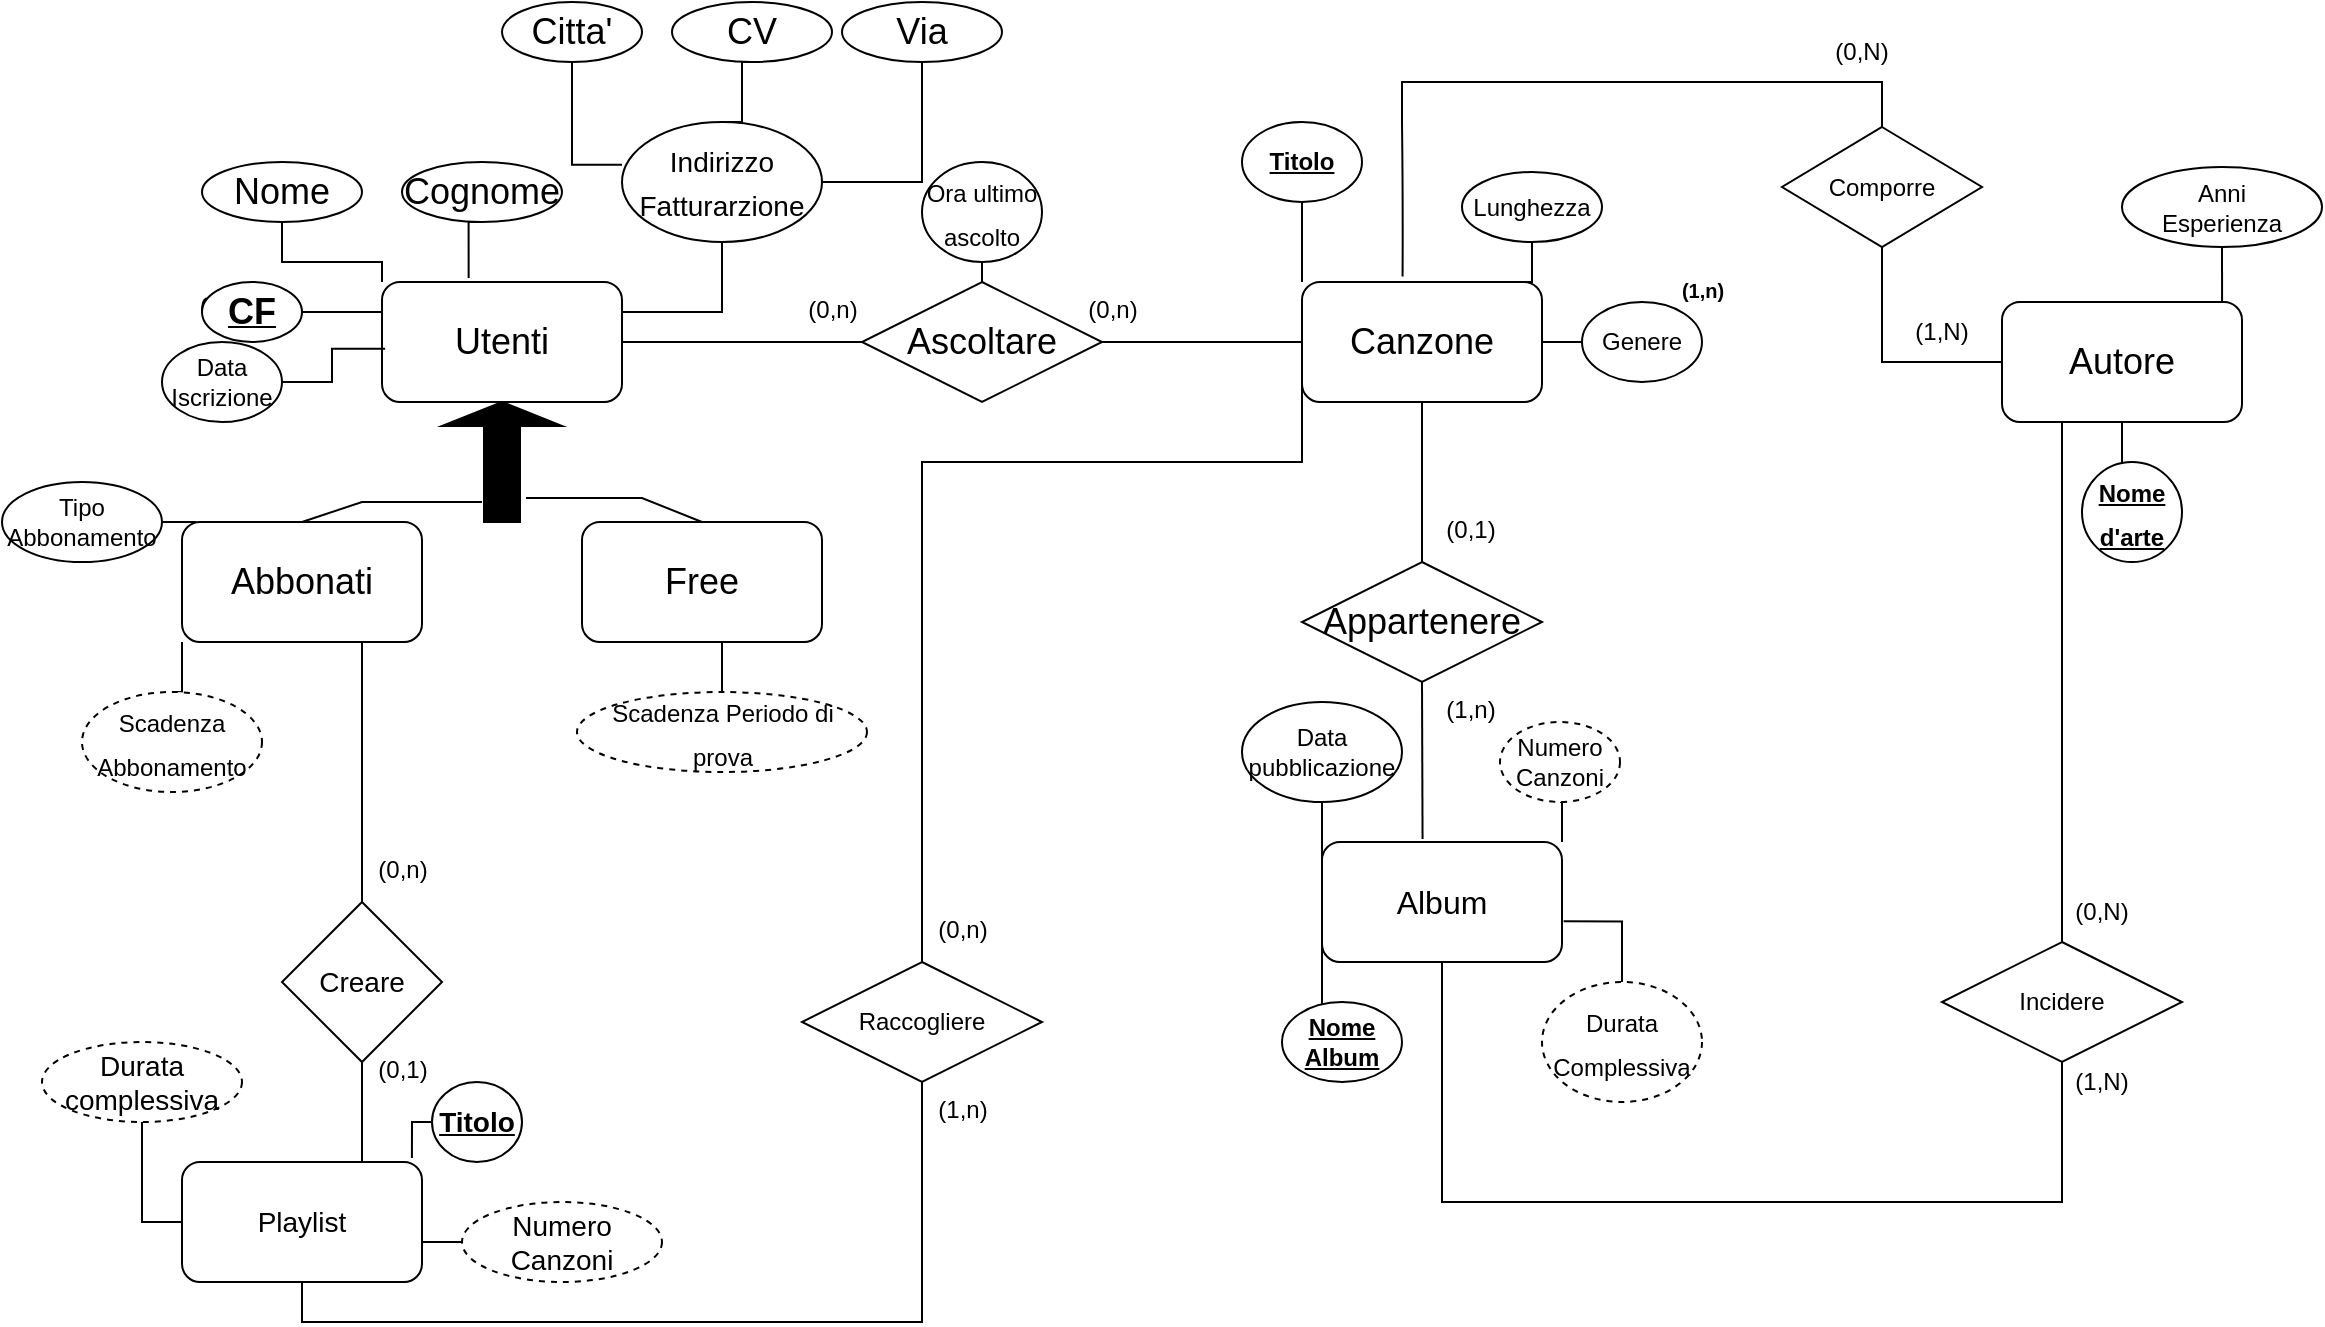<mxfile version="16.1.2" type="device"><diagram id="R2lEEEUBdFMjLlhIrx00" name="Page-1"><mxGraphModel dx="1640" dy="850" grid="1" gridSize="10" guides="1" tooltips="1" connect="1" arrows="1" fold="1" page="1" pageScale="1" pageWidth="1200" pageHeight="1920" math="0" shadow="0" extFonts="Permanent Marker^https://fonts.googleapis.com/css?family=Permanent+Marker"><root><mxCell id="0"/><mxCell id="1" parent="0"/><mxCell id="MznmqaaZc4UVXRXvQqSj-66" style="edgeStyle=orthogonalEdgeStyle;curved=1;rounded=0;orthogonalLoop=1;jettySize=auto;html=1;exitX=0;exitY=0.25;exitDx=0;exitDy=0;fontSize=12;endArrow=none;endFill=0;startArrow=none;" parent="1" source="MznmqaaZc4UVXRXvQqSj-68" edge="1"><mxGeometry relative="1" as="geometry"><mxPoint x="110" y="175.294" as="targetPoint"/></mxGeometry></mxCell><mxCell id="MznmqaaZc4UVXRXvQqSj-1" value="&lt;font style=&quot;font-size: 18px&quot;&gt;Utenti&lt;/font&gt;" style="rounded=1;whiteSpace=wrap;html=1;" parent="1" vertex="1"><mxGeometry x="200" y="160" width="120" height="60" as="geometry"/></mxCell><mxCell id="MznmqaaZc4UVXRXvQqSj-2" value="" style="shape=singleArrow;direction=north;whiteSpace=wrap;html=1;fontSize=18;fillColor=#000000;" parent="1" vertex="1"><mxGeometry x="230" y="220" width="60" height="60" as="geometry"/></mxCell><mxCell id="YDDnkRahi1cv_LV7dZbu-7" style="edgeStyle=orthogonalEdgeStyle;curved=1;rounded=0;orthogonalLoop=1;jettySize=auto;html=1;exitX=0.75;exitY=1;exitDx=0;exitDy=0;fontSize=14;endArrow=none;endFill=0;" parent="1" source="MznmqaaZc4UVXRXvQqSj-3" target="YDDnkRahi1cv_LV7dZbu-1" edge="1"><mxGeometry relative="1" as="geometry"/></mxCell><mxCell id="MznmqaaZc4UVXRXvQqSj-3" value="Abbonati" style="rounded=1;whiteSpace=wrap;html=1;fontSize=18;fillColor=default;" parent="1" vertex="1"><mxGeometry x="100" y="280" width="120" height="60" as="geometry"/></mxCell><mxCell id="g6c8gldcM0LT0g0EjLiB-24" style="edgeStyle=orthogonalEdgeStyle;rounded=0;orthogonalLoop=1;jettySize=auto;html=1;exitX=0.5;exitY=1;exitDx=0;exitDy=0;entryX=0.5;entryY=0;entryDx=0;entryDy=0;fontSize=12;endArrow=none;endFill=0;" parent="1" source="MznmqaaZc4UVXRXvQqSj-4" target="MznmqaaZc4UVXRXvQqSj-29" edge="1"><mxGeometry relative="1" as="geometry"/></mxCell><mxCell id="MznmqaaZc4UVXRXvQqSj-4" value="Free" style="rounded=1;whiteSpace=wrap;html=1;fontSize=18;fillColor=default;" parent="1" vertex="1"><mxGeometry x="300" y="280" width="120" height="60" as="geometry"/></mxCell><mxCell id="MznmqaaZc4UVXRXvQqSj-7" value="" style="endArrow=none;html=1;rounded=0;fontSize=18;exitX=0.5;exitY=0;exitDx=0;exitDy=0;" parent="1" source="MznmqaaZc4UVXRXvQqSj-3" edge="1"><mxGeometry width="50" height="50" relative="1" as="geometry"><mxPoint x="400" y="290" as="sourcePoint"/><mxPoint x="250" y="270" as="targetPoint"/><Array as="points"><mxPoint x="190" y="270"/></Array></mxGeometry></mxCell><mxCell id="MznmqaaZc4UVXRXvQqSj-8" value="" style="endArrow=none;html=1;rounded=0;fontSize=18;exitX=0.2;exitY=0.7;exitDx=0;exitDy=0;entryX=0.5;entryY=0;entryDx=0;entryDy=0;exitPerimeter=0;" parent="1" source="MznmqaaZc4UVXRXvQqSj-2" target="MznmqaaZc4UVXRXvQqSj-4" edge="1"><mxGeometry width="50" height="50" relative="1" as="geometry"><mxPoint x="170" y="290" as="sourcePoint"/><mxPoint x="260" y="280" as="targetPoint"/><Array as="points"><mxPoint x="330" y="268"/></Array></mxGeometry></mxCell><mxCell id="g6c8gldcM0LT0g0EjLiB-17" style="edgeStyle=orthogonalEdgeStyle;rounded=0;orthogonalLoop=1;jettySize=auto;html=1;exitX=0.5;exitY=1;exitDx=0;exitDy=0;entryX=0;entryY=0;entryDx=0;entryDy=0;fontSize=12;endArrow=none;endFill=0;" parent="1" source="MznmqaaZc4UVXRXvQqSj-9" target="MznmqaaZc4UVXRXvQqSj-1" edge="1"><mxGeometry relative="1" as="geometry"/></mxCell><mxCell id="MznmqaaZc4UVXRXvQqSj-9" value="Nome" style="ellipse;whiteSpace=wrap;html=1;align=center;fontSize=18;fillColor=default;" parent="1" vertex="1"><mxGeometry x="110" y="100" width="80" height="30" as="geometry"/></mxCell><mxCell id="g6c8gldcM0LT0g0EjLiB-18" style="edgeStyle=orthogonalEdgeStyle;rounded=0;orthogonalLoop=1;jettySize=auto;html=1;exitX=0.5;exitY=1;exitDx=0;exitDy=0;entryX=0.361;entryY=-0.033;entryDx=0;entryDy=0;entryPerimeter=0;fontSize=12;endArrow=none;endFill=0;" parent="1" source="MznmqaaZc4UVXRXvQqSj-10" target="MznmqaaZc4UVXRXvQqSj-1" edge="1"><mxGeometry relative="1" as="geometry"/></mxCell><mxCell id="MznmqaaZc4UVXRXvQqSj-10" value="Cognome" style="ellipse;whiteSpace=wrap;html=1;align=center;fontSize=18;fillColor=default;" parent="1" vertex="1"><mxGeometry x="210" y="100" width="80" height="30" as="geometry"/></mxCell><mxCell id="g6c8gldcM0LT0g0EjLiB-19" style="edgeStyle=orthogonalEdgeStyle;rounded=0;orthogonalLoop=1;jettySize=auto;html=1;exitX=0.5;exitY=1;exitDx=0;exitDy=0;entryX=1;entryY=0.25;entryDx=0;entryDy=0;fontSize=12;endArrow=none;endFill=0;" parent="1" source="MznmqaaZc4UVXRXvQqSj-12" target="MznmqaaZc4UVXRXvQqSj-1" edge="1"><mxGeometry relative="1" as="geometry"/></mxCell><mxCell id="MznmqaaZc4UVXRXvQqSj-12" value="&lt;font style=&quot;font-size: 14px&quot;&gt;Indirizzo&lt;br&gt;Fatturarzione&lt;/font&gt;" style="ellipse;whiteSpace=wrap;html=1;align=center;fontSize=18;fillColor=default;" parent="1" vertex="1"><mxGeometry x="320" y="80" width="100" height="60" as="geometry"/></mxCell><mxCell id="g6c8gldcM0LT0g0EjLiB-20" style="edgeStyle=orthogonalEdgeStyle;rounded=0;orthogonalLoop=1;jettySize=auto;html=1;exitX=0.5;exitY=1;exitDx=0;exitDy=0;entryX=0;entryY=0.356;entryDx=0;entryDy=0;entryPerimeter=0;fontSize=12;endArrow=none;endFill=0;" parent="1" source="MznmqaaZc4UVXRXvQqSj-13" target="MznmqaaZc4UVXRXvQqSj-12" edge="1"><mxGeometry relative="1" as="geometry"/></mxCell><mxCell id="MznmqaaZc4UVXRXvQqSj-13" value="Citta'" style="ellipse;whiteSpace=wrap;html=1;align=center;fontSize=18;fillColor=default;" parent="1" vertex="1"><mxGeometry x="260" y="20" width="70" height="30" as="geometry"/></mxCell><mxCell id="g6c8gldcM0LT0g0EjLiB-22" style="edgeStyle=orthogonalEdgeStyle;rounded=0;orthogonalLoop=1;jettySize=auto;html=1;exitX=0.5;exitY=1;exitDx=0;exitDy=0;entryX=1;entryY=0.5;entryDx=0;entryDy=0;fontSize=12;endArrow=none;endFill=0;" parent="1" source="MznmqaaZc4UVXRXvQqSj-14" target="MznmqaaZc4UVXRXvQqSj-12" edge="1"><mxGeometry relative="1" as="geometry"><Array as="points"><mxPoint x="470" y="110"/></Array></mxGeometry></mxCell><mxCell id="MznmqaaZc4UVXRXvQqSj-14" value="Via" style="ellipse;whiteSpace=wrap;html=1;align=center;fontSize=18;fillColor=default;" parent="1" vertex="1"><mxGeometry x="430" y="20" width="80" height="30" as="geometry"/></mxCell><mxCell id="g6c8gldcM0LT0g0EjLiB-21" style="edgeStyle=orthogonalEdgeStyle;rounded=0;orthogonalLoop=1;jettySize=auto;html=1;exitX=0.5;exitY=1;exitDx=0;exitDy=0;entryX=0.5;entryY=0;entryDx=0;entryDy=0;fontSize=12;endArrow=none;endFill=0;" parent="1" source="MznmqaaZc4UVXRXvQqSj-15" target="MznmqaaZc4UVXRXvQqSj-12" edge="1"><mxGeometry relative="1" as="geometry"><Array as="points"><mxPoint x="380" y="50"/><mxPoint x="380" y="80"/></Array></mxGeometry></mxCell><mxCell id="MznmqaaZc4UVXRXvQqSj-15" value="CV" style="ellipse;whiteSpace=wrap;html=1;align=center;fontSize=18;fillColor=default;" parent="1" vertex="1"><mxGeometry x="345" y="20" width="80" height="30" as="geometry"/></mxCell><mxCell id="g6c8gldcM0LT0g0EjLiB-25" style="edgeStyle=orthogonalEdgeStyle;rounded=0;orthogonalLoop=1;jettySize=auto;html=1;exitX=0.5;exitY=0;exitDx=0;exitDy=0;entryX=0;entryY=1;entryDx=0;entryDy=0;fontSize=12;endArrow=none;endFill=0;" parent="1" source="MznmqaaZc4UVXRXvQqSj-26" target="MznmqaaZc4UVXRXvQqSj-3" edge="1"><mxGeometry relative="1" as="geometry"/></mxCell><mxCell id="MznmqaaZc4UVXRXvQqSj-26" value="&lt;font style=&quot;font-size: 12px&quot;&gt;Scadenza Abbonamento&lt;/font&gt;" style="ellipse;whiteSpace=wrap;html=1;align=center;fontSize=18;fillColor=default;dashed=1;" parent="1" vertex="1"><mxGeometry x="50" y="365" width="90" height="50" as="geometry"/></mxCell><mxCell id="MznmqaaZc4UVXRXvQqSj-29" value="&lt;font style=&quot;font-size: 12px&quot;&gt;Scadenza Periodo di prova&lt;/font&gt;" style="ellipse;whiteSpace=wrap;html=1;align=center;fontSize=18;fillColor=default;dashed=1;" parent="1" vertex="1"><mxGeometry x="297.5" y="365" width="145" height="40" as="geometry"/></mxCell><mxCell id="MznmqaaZc4UVXRXvQqSj-34" style="edgeStyle=orthogonalEdgeStyle;curved=1;rounded=0;orthogonalLoop=1;jettySize=auto;html=1;entryX=1;entryY=0.5;entryDx=0;entryDy=0;fontSize=18;endArrow=none;endFill=0;" parent="1" source="MznmqaaZc4UVXRXvQqSj-31" target="MznmqaaZc4UVXRXvQqSj-1" edge="1"><mxGeometry relative="1" as="geometry"/></mxCell><mxCell id="MznmqaaZc4UVXRXvQqSj-35" style="edgeStyle=orthogonalEdgeStyle;curved=1;rounded=0;orthogonalLoop=1;jettySize=auto;html=1;fontSize=18;endArrow=none;endFill=0;" parent="1" source="MznmqaaZc4UVXRXvQqSj-31" target="MznmqaaZc4UVXRXvQqSj-33" edge="1"><mxGeometry relative="1" as="geometry"/></mxCell><mxCell id="MznmqaaZc4UVXRXvQqSj-31" value="Ascoltare" style="shape=rhombus;perimeter=rhombusPerimeter;whiteSpace=wrap;html=1;align=center;fontSize=18;fillColor=default;" parent="1" vertex="1"><mxGeometry x="440" y="160" width="120" height="60" as="geometry"/></mxCell><mxCell id="MznmqaaZc4UVXRXvQqSj-51" style="edgeStyle=orthogonalEdgeStyle;curved=1;rounded=0;orthogonalLoop=1;jettySize=auto;html=1;exitX=0.5;exitY=1;exitDx=0;exitDy=0;entryX=0.5;entryY=0;entryDx=0;entryDy=0;fontSize=18;endArrow=none;endFill=0;" parent="1" source="MznmqaaZc4UVXRXvQqSj-33" target="MznmqaaZc4UVXRXvQqSj-50" edge="1"><mxGeometry relative="1" as="geometry"/></mxCell><mxCell id="3VvdkHh1fV8gKDkOYAM8-3" style="edgeStyle=orthogonalEdgeStyle;rounded=0;orthogonalLoop=1;jettySize=auto;html=1;exitX=0;exitY=0.75;exitDx=0;exitDy=0;entryX=0.5;entryY=0;entryDx=0;entryDy=0;endArrow=none;endFill=0;" parent="1" source="MznmqaaZc4UVXRXvQqSj-33" target="3VvdkHh1fV8gKDkOYAM8-1" edge="1"><mxGeometry relative="1" as="geometry"><Array as="points"><mxPoint x="660" y="250"/><mxPoint x="470" y="250"/></Array></mxGeometry></mxCell><mxCell id="MznmqaaZc4UVXRXvQqSj-33" value="Canzone" style="rounded=1;whiteSpace=wrap;html=1;fontSize=18;fillColor=default;" parent="1" vertex="1"><mxGeometry x="660" y="160" width="120" height="60" as="geometry"/></mxCell><mxCell id="g6c8gldcM0LT0g0EjLiB-23" style="edgeStyle=orthogonalEdgeStyle;rounded=0;orthogonalLoop=1;jettySize=auto;html=1;exitX=0.5;exitY=1;exitDx=0;exitDy=0;entryX=0.5;entryY=0;entryDx=0;entryDy=0;fontSize=12;endArrow=none;endFill=0;" parent="1" source="MznmqaaZc4UVXRXvQqSj-36" target="MznmqaaZc4UVXRXvQqSj-31" edge="1"><mxGeometry relative="1" as="geometry"/></mxCell><mxCell id="MznmqaaZc4UVXRXvQqSj-36" value="&lt;font style=&quot;font-size: 12px&quot;&gt;Ora ultimo ascolto&lt;/font&gt;" style="ellipse;whiteSpace=wrap;html=1;align=center;fontSize=18;fillColor=default;" parent="1" vertex="1"><mxGeometry x="470" y="100" width="60" height="50" as="geometry"/></mxCell><mxCell id="g6c8gldcM0LT0g0EjLiB-29" style="edgeStyle=orthogonalEdgeStyle;rounded=0;orthogonalLoop=1;jettySize=auto;html=1;exitX=0.5;exitY=1;exitDx=0;exitDy=0;entryX=0;entryY=0;entryDx=0;entryDy=0;fontSize=12;endArrow=none;endFill=0;" parent="1" source="MznmqaaZc4UVXRXvQqSj-38" target="MznmqaaZc4UVXRXvQqSj-33" edge="1"><mxGeometry relative="1" as="geometry"/></mxCell><mxCell id="MznmqaaZc4UVXRXvQqSj-38" value="&lt;b&gt;&lt;u&gt;Titolo&lt;/u&gt;&lt;/b&gt;" style="ellipse;whiteSpace=wrap;html=1;align=center;fontSize=12;fillColor=default;" parent="1" vertex="1"><mxGeometry x="630" y="80" width="60" height="40" as="geometry"/></mxCell><mxCell id="MznmqaaZc4UVXRXvQqSj-44" style="edgeStyle=orthogonalEdgeStyle;curved=1;rounded=0;orthogonalLoop=1;jettySize=auto;html=1;entryX=0.419;entryY=-0.045;entryDx=0;entryDy=0;entryPerimeter=0;fontSize=12;endArrow=none;endFill=0;" parent="1" target="MznmqaaZc4UVXRXvQqSj-33" edge="1"><mxGeometry relative="1" as="geometry"><mxPoint x="710" y="80" as="sourcePoint"/></mxGeometry></mxCell><mxCell id="bA1GQNExIpqHHO_Hhaku-9" style="edgeStyle=orthogonalEdgeStyle;rounded=0;orthogonalLoop=1;jettySize=auto;html=1;endArrow=none;endFill=0;entryX=0.5;entryY=0;entryDx=0;entryDy=0;" parent="1" target="g6c8gldcM0LT0g0EjLiB-10" edge="1"><mxGeometry relative="1" as="geometry"><mxPoint x="960" y="80" as="targetPoint"/><Array as="points"><mxPoint x="710" y="60"/><mxPoint x="950" y="60"/></Array><mxPoint x="710" y="80" as="sourcePoint"/></mxGeometry></mxCell><mxCell id="g6c8gldcM0LT0g0EjLiB-30" style="edgeStyle=orthogonalEdgeStyle;rounded=0;orthogonalLoop=1;jettySize=auto;html=1;exitX=0.5;exitY=1;exitDx=0;exitDy=0;fontSize=12;endArrow=none;endFill=0;" parent="1" source="MznmqaaZc4UVXRXvQqSj-40" target="MznmqaaZc4UVXRXvQqSj-33" edge="1"><mxGeometry relative="1" as="geometry"/></mxCell><mxCell id="MznmqaaZc4UVXRXvQqSj-40" value="Lunghezza" style="ellipse;whiteSpace=wrap;html=1;align=center;fontSize=12;fillColor=default;" parent="1" vertex="1"><mxGeometry x="740" y="105" width="70" height="35" as="geometry"/></mxCell><mxCell id="MznmqaaZc4UVXRXvQqSj-47" style="edgeStyle=orthogonalEdgeStyle;curved=1;rounded=0;orthogonalLoop=1;jettySize=auto;html=1;exitX=0;exitY=0.5;exitDx=0;exitDy=0;entryX=1;entryY=0.5;entryDx=0;entryDy=0;fontSize=12;endArrow=none;endFill=0;" parent="1" source="MznmqaaZc4UVXRXvQqSj-46" target="MznmqaaZc4UVXRXvQqSj-33" edge="1"><mxGeometry relative="1" as="geometry"/></mxCell><mxCell id="MznmqaaZc4UVXRXvQqSj-46" value="Genere&lt;br&gt;" style="ellipse;whiteSpace=wrap;html=1;align=center;fontSize=12;fillColor=default;" parent="1" vertex="1"><mxGeometry x="800" y="170" width="60" height="40" as="geometry"/></mxCell><mxCell id="MznmqaaZc4UVXRXvQqSj-48" value="&lt;font size=&quot;3&quot;&gt;Album&lt;br&gt;&lt;/font&gt;" style="rounded=1;whiteSpace=wrap;html=1;fontSize=12;fillColor=default;" parent="1" vertex="1"><mxGeometry x="670" y="440" width="120" height="60" as="geometry"/></mxCell><mxCell id="MznmqaaZc4UVXRXvQqSj-52" style="edgeStyle=orthogonalEdgeStyle;curved=1;rounded=0;orthogonalLoop=1;jettySize=auto;html=1;exitX=0.5;exitY=1;exitDx=0;exitDy=0;entryX=0.419;entryY=-0.025;entryDx=0;entryDy=0;entryPerimeter=0;fontSize=18;endArrow=none;endFill=0;" parent="1" source="MznmqaaZc4UVXRXvQqSj-50" target="MznmqaaZc4UVXRXvQqSj-48" edge="1"><mxGeometry relative="1" as="geometry"/></mxCell><mxCell id="MznmqaaZc4UVXRXvQqSj-50" value="Appartenere" style="shape=rhombus;perimeter=rhombusPerimeter;whiteSpace=wrap;html=1;align=center;fontSize=18;fillColor=default;" parent="1" vertex="1"><mxGeometry x="660" y="300" width="120" height="60" as="geometry"/></mxCell><mxCell id="MznmqaaZc4UVXRXvQqSj-54" style="edgeStyle=orthogonalEdgeStyle;curved=1;rounded=0;orthogonalLoop=1;jettySize=auto;html=1;entryX=0;entryY=0.25;entryDx=0;entryDy=0;fontSize=18;endArrow=none;endFill=0;" parent="1" source="MznmqaaZc4UVXRXvQqSj-53" target="MznmqaaZc4UVXRXvQqSj-48" edge="1"><mxGeometry relative="1" as="geometry"><Array as="points"><mxPoint x="670" y="440"/><mxPoint x="670" y="440"/></Array></mxGeometry></mxCell><mxCell id="MznmqaaZc4UVXRXvQqSj-53" value="&lt;b&gt;&lt;u&gt;Nome&lt;br&gt;Album&lt;/u&gt;&lt;/b&gt;" style="ellipse;whiteSpace=wrap;html=1;align=center;fontSize=12;fillColor=default;" parent="1" vertex="1"><mxGeometry x="650" y="520" width="60" height="40" as="geometry"/></mxCell><mxCell id="g6c8gldcM0LT0g0EjLiB-31" style="edgeStyle=orthogonalEdgeStyle;rounded=0;orthogonalLoop=1;jettySize=auto;html=1;exitX=0.5;exitY=1;exitDx=0;exitDy=0;entryX=1;entryY=0;entryDx=0;entryDy=0;fontSize=12;endArrow=none;endFill=0;" parent="1" source="MznmqaaZc4UVXRXvQqSj-55" target="MznmqaaZc4UVXRXvQqSj-48" edge="1"><mxGeometry relative="1" as="geometry"/></mxCell><mxCell id="MznmqaaZc4UVXRXvQqSj-55" value="Numero&lt;br&gt;Canzoni" style="ellipse;whiteSpace=wrap;html=1;align=center;fontSize=12;fillColor=default;dashed=1;" parent="1" vertex="1"><mxGeometry x="759" y="380" width="60" height="40" as="geometry"/></mxCell><mxCell id="MznmqaaZc4UVXRXvQqSj-58" style="edgeStyle=orthogonalEdgeStyle;curved=1;rounded=0;orthogonalLoop=1;jettySize=auto;html=1;exitX=1;exitY=0.5;exitDx=0;exitDy=0;entryX=0;entryY=0.5;entryDx=0;entryDy=0;fontSize=18;endArrow=none;endFill=0;" parent="1" source="MznmqaaZc4UVXRXvQqSj-57" target="MznmqaaZc4UVXRXvQqSj-48" edge="1"><mxGeometry relative="1" as="geometry"><Array as="points"><mxPoint x="670" y="430"/><mxPoint x="670" y="430"/></Array></mxGeometry></mxCell><mxCell id="MznmqaaZc4UVXRXvQqSj-57" value="Data&lt;br&gt;pubblicazione" style="ellipse;whiteSpace=wrap;html=1;align=center;fontSize=12;fillColor=default;" parent="1" vertex="1"><mxGeometry x="630" y="370" width="80" height="50" as="geometry"/></mxCell><mxCell id="g6c8gldcM0LT0g0EjLiB-32" style="edgeStyle=orthogonalEdgeStyle;rounded=0;orthogonalLoop=1;jettySize=auto;html=1;exitX=0.5;exitY=0;exitDx=0;exitDy=0;entryX=1.007;entryY=0.661;entryDx=0;entryDy=0;entryPerimeter=0;fontSize=12;endArrow=none;endFill=0;" parent="1" source="MznmqaaZc4UVXRXvQqSj-59" target="MznmqaaZc4UVXRXvQqSj-48" edge="1"><mxGeometry relative="1" as="geometry"/></mxCell><mxCell id="MznmqaaZc4UVXRXvQqSj-59" value="&lt;font style=&quot;font-size: 12px&quot;&gt;Durata Complessiva&lt;/font&gt;" style="ellipse;whiteSpace=wrap;html=1;align=center;dashed=1;fontSize=18;fillColor=default;" parent="1" vertex="1"><mxGeometry x="780" y="510" width="80" height="60" as="geometry"/></mxCell><mxCell id="MznmqaaZc4UVXRXvQqSj-62" value="&lt;span style=&quot;font-weight: normal&quot;&gt;&lt;font style=&quot;font-size: 12px&quot;&gt;(0,n)&lt;/font&gt;&lt;/span&gt;" style="text;strokeColor=none;fillColor=none;html=1;fontSize=24;fontStyle=1;verticalAlign=middle;align=center;" parent="1" vertex="1"><mxGeometry x="400" y="150" width="50" height="40" as="geometry"/></mxCell><mxCell id="MznmqaaZc4UVXRXvQqSj-63" value="&lt;span style=&quot;font-weight: normal&quot;&gt;&lt;font style=&quot;font-size: 12px&quot;&gt;(0,n)&lt;/font&gt;&lt;/span&gt;" style="text;strokeColor=none;fillColor=none;html=1;fontSize=24;fontStyle=1;verticalAlign=middle;align=center;" parent="1" vertex="1"><mxGeometry x="540" y="150" width="50" height="40" as="geometry"/></mxCell><mxCell id="MznmqaaZc4UVXRXvQqSj-64" value="&lt;span style=&quot;font-weight: normal&quot;&gt;&lt;font style=&quot;font-size: 12px&quot;&gt;(0,1)&lt;/font&gt;&lt;/span&gt;" style="text;strokeColor=none;fillColor=none;html=1;fontSize=24;fontStyle=1;verticalAlign=middle;align=center;" parent="1" vertex="1"><mxGeometry x="719" y="260" width="50" height="40" as="geometry"/></mxCell><mxCell id="MznmqaaZc4UVXRXvQqSj-65" value="&lt;span style=&quot;font-weight: normal&quot;&gt;&lt;font style=&quot;font-size: 12px&quot;&gt;(1,n)&lt;/font&gt;&lt;/span&gt;" style="text;strokeColor=none;fillColor=none;html=1;fontSize=24;fontStyle=1;verticalAlign=middle;align=center;" parent="1" vertex="1"><mxGeometry x="719" y="350" width="50" height="40" as="geometry"/></mxCell><mxCell id="YDDnkRahi1cv_LV7dZbu-8" style="edgeStyle=orthogonalEdgeStyle;curved=1;rounded=0;orthogonalLoop=1;jettySize=auto;html=1;exitX=0.5;exitY=1;exitDx=0;exitDy=0;entryX=0.75;entryY=0;entryDx=0;entryDy=0;fontSize=14;endArrow=none;endFill=0;" parent="1" source="YDDnkRahi1cv_LV7dZbu-1" target="YDDnkRahi1cv_LV7dZbu-2" edge="1"><mxGeometry relative="1" as="geometry"/></mxCell><mxCell id="YDDnkRahi1cv_LV7dZbu-1" value="Creare" style="rhombus;whiteSpace=wrap;html=1;fontSize=14;" parent="1" vertex="1"><mxGeometry x="150" y="470" width="80" height="80" as="geometry"/></mxCell><mxCell id="3VvdkHh1fV8gKDkOYAM8-2" style="edgeStyle=orthogonalEdgeStyle;rounded=0;orthogonalLoop=1;jettySize=auto;html=1;exitX=0.5;exitY=1;exitDx=0;exitDy=0;endArrow=none;endFill=0;" parent="1" source="YDDnkRahi1cv_LV7dZbu-2" target="3VvdkHh1fV8gKDkOYAM8-1" edge="1"><mxGeometry relative="1" as="geometry"/></mxCell><mxCell id="YDDnkRahi1cv_LV7dZbu-2" value="Playlist" style="rounded=1;whiteSpace=wrap;html=1;fontSize=14;" parent="1" vertex="1"><mxGeometry x="100" y="600" width="120" height="60" as="geometry"/></mxCell><mxCell id="g6c8gldcM0LT0g0EjLiB-27" style="edgeStyle=orthogonalEdgeStyle;rounded=0;orthogonalLoop=1;jettySize=auto;html=1;exitX=0;exitY=0.5;exitDx=0;exitDy=0;entryX=0.958;entryY=-0.033;entryDx=0;entryDy=0;entryPerimeter=0;fontSize=12;endArrow=none;endFill=0;" parent="1" source="YDDnkRahi1cv_LV7dZbu-9" target="YDDnkRahi1cv_LV7dZbu-2" edge="1"><mxGeometry relative="1" as="geometry"/></mxCell><mxCell id="YDDnkRahi1cv_LV7dZbu-9" value="&lt;b&gt;&lt;u&gt;Titolo&lt;/u&gt;&lt;/b&gt;" style="ellipse;whiteSpace=wrap;html=1;align=center;fontSize=14;" parent="1" vertex="1"><mxGeometry x="225" y="560" width="45" height="40" as="geometry"/></mxCell><mxCell id="g6c8gldcM0LT0g0EjLiB-26" style="edgeStyle=orthogonalEdgeStyle;rounded=0;orthogonalLoop=1;jettySize=auto;html=1;exitX=0.5;exitY=1;exitDx=0;exitDy=0;entryX=0;entryY=0.5;entryDx=0;entryDy=0;fontSize=12;endArrow=none;endFill=0;" parent="1" source="YDDnkRahi1cv_LV7dZbu-11" target="YDDnkRahi1cv_LV7dZbu-2" edge="1"><mxGeometry relative="1" as="geometry"/></mxCell><mxCell id="YDDnkRahi1cv_LV7dZbu-11" value="Durata complessiva" style="ellipse;whiteSpace=wrap;html=1;align=center;fontSize=14;dashed=1;" parent="1" vertex="1"><mxGeometry x="30" y="540" width="100" height="40" as="geometry"/></mxCell><mxCell id="g6c8gldcM0LT0g0EjLiB-28" style="edgeStyle=orthogonalEdgeStyle;rounded=0;orthogonalLoop=1;jettySize=auto;html=1;exitX=0;exitY=0.5;exitDx=0;exitDy=0;entryX=1;entryY=0.661;entryDx=0;entryDy=0;entryPerimeter=0;fontSize=12;endArrow=none;endFill=0;" parent="1" source="YDDnkRahi1cv_LV7dZbu-12" target="YDDnkRahi1cv_LV7dZbu-2" edge="1"><mxGeometry relative="1" as="geometry"/></mxCell><mxCell id="YDDnkRahi1cv_LV7dZbu-12" value="Numero Canzoni" style="ellipse;whiteSpace=wrap;html=1;align=center;fontSize=14;dashed=1;" parent="1" vertex="1"><mxGeometry x="240" y="620" width="100" height="40" as="geometry"/></mxCell><mxCell id="YDDnkRahi1cv_LV7dZbu-16" value="&lt;span style=&quot;font-size: 12px ; font-weight: 400&quot;&gt;(0,n)&lt;/span&gt;" style="text;strokeColor=none;fillColor=none;html=1;fontSize=24;fontStyle=1;verticalAlign=middle;align=center;" parent="1" vertex="1"><mxGeometry x="160" y="430" width="100" height="40" as="geometry"/></mxCell><mxCell id="YDDnkRahi1cv_LV7dZbu-17" value="&lt;span style=&quot;font-weight: normal&quot;&gt;&lt;font style=&quot;font-size: 12px&quot;&gt;(0,1)&lt;/font&gt;&lt;/span&gt;" style="text;strokeColor=none;fillColor=none;html=1;fontSize=24;fontStyle=1;verticalAlign=middle;align=center;" parent="1" vertex="1"><mxGeometry x="160" y="530" width="100" height="40" as="geometry"/></mxCell><mxCell id="3VvdkHh1fV8gKDkOYAM8-1" value="Raccogliere" style="shape=rhombus;perimeter=rhombusPerimeter;whiteSpace=wrap;html=1;align=center;" parent="1" vertex="1"><mxGeometry x="410" y="500" width="120" height="60" as="geometry"/></mxCell><mxCell id="3VvdkHh1fV8gKDkOYAM8-4" value="&lt;span style=&quot;font-weight: normal&quot;&gt;&lt;font style=&quot;font-size: 12px&quot;&gt;(0,n)&lt;/font&gt;&lt;/span&gt;" style="text;strokeColor=none;fillColor=none;html=1;fontSize=24;fontStyle=1;verticalAlign=middle;align=center;" parent="1" vertex="1"><mxGeometry x="440" y="460" width="100" height="40" as="geometry"/></mxCell><mxCell id="3VvdkHh1fV8gKDkOYAM8-5" value="&lt;span style=&quot;font-weight: normal&quot;&gt;&lt;font style=&quot;font-size: 12px&quot;&gt;(1,n)&lt;/font&gt;&lt;/span&gt;" style="text;strokeColor=none;fillColor=none;html=1;fontSize=24;fontStyle=1;verticalAlign=middle;align=center;" parent="1" vertex="1"><mxGeometry x="440" y="550" width="100" height="40" as="geometry"/></mxCell><mxCell id="bA1GQNExIpqHHO_Hhaku-8" style="edgeStyle=orthogonalEdgeStyle;rounded=0;orthogonalLoop=1;jettySize=auto;html=1;exitX=0.5;exitY=1;exitDx=0;exitDy=0;endArrow=none;endFill=0;entryX=0.5;entryY=1;entryDx=0;entryDy=0;" parent="1" source="MznmqaaZc4UVXRXvQqSj-48" target="g6c8gldcM0LT0g0EjLiB-8" edge="1"><mxGeometry relative="1" as="geometry"><mxPoint x="980" y="550" as="targetPoint"/><Array as="points"><mxPoint x="730" y="620"/><mxPoint x="1040" y="620"/></Array></mxGeometry></mxCell><mxCell id="g6c8gldcM0LT0g0EjLiB-9" style="edgeStyle=orthogonalEdgeStyle;rounded=0;orthogonalLoop=1;jettySize=auto;html=1;exitX=0.25;exitY=1;exitDx=0;exitDy=0;fontSize=12;endArrow=none;endFill=0;" parent="1" source="g6c8gldcM0LT0g0EjLiB-1" target="g6c8gldcM0LT0g0EjLiB-8" edge="1"><mxGeometry relative="1" as="geometry"/></mxCell><mxCell id="g6c8gldcM0LT0g0EjLiB-1" value="&lt;font style=&quot;font-size: 18px&quot;&gt;Autore&lt;/font&gt;" style="rounded=1;whiteSpace=wrap;html=1;" parent="1" vertex="1"><mxGeometry x="1010" y="170" width="120" height="60" as="geometry"/></mxCell><mxCell id="g6c8gldcM0LT0g0EjLiB-2" value="" style="endArrow=none;html=1;rounded=0;fontSize=18;" parent="1" edge="1"><mxGeometry width="50" height="50" relative="1" as="geometry"><mxPoint x="1070" y="250" as="sourcePoint"/><mxPoint x="1070" y="230" as="targetPoint"/></mxGeometry></mxCell><mxCell id="g6c8gldcM0LT0g0EjLiB-5" value="&lt;u&gt;&lt;b&gt;&lt;font style=&quot;font-size: 12px&quot;&gt;Nome d'arte&lt;br&gt;&lt;/font&gt;&lt;/b&gt;&lt;/u&gt;" style="ellipse;whiteSpace=wrap;html=1;align=center;fontSize=18;" parent="1" vertex="1"><mxGeometry x="1050" y="250" width="50" height="50" as="geometry"/></mxCell><mxCell id="g6c8gldcM0LT0g0EjLiB-7" style="edgeStyle=orthogonalEdgeStyle;rounded=0;orthogonalLoop=1;jettySize=auto;html=1;exitX=0.5;exitY=1;exitDx=0;exitDy=0;entryX=0.917;entryY=0;entryDx=0;entryDy=0;entryPerimeter=0;fontSize=12;endArrow=none;endFill=0;" parent="1" source="g6c8gldcM0LT0g0EjLiB-6" target="g6c8gldcM0LT0g0EjLiB-1" edge="1"><mxGeometry relative="1" as="geometry"/></mxCell><mxCell id="g6c8gldcM0LT0g0EjLiB-6" value="Anni&lt;br&gt;Esperienza" style="ellipse;whiteSpace=wrap;html=1;align=center;fontSize=12;" parent="1" vertex="1"><mxGeometry x="1070" y="102.5" width="100" height="40" as="geometry"/></mxCell><mxCell id="g6c8gldcM0LT0g0EjLiB-8" value="Incidere" style="shape=rhombus;perimeter=rhombusPerimeter;whiteSpace=wrap;html=1;align=center;fontSize=12;" parent="1" vertex="1"><mxGeometry x="980" y="490" width="120" height="60" as="geometry"/></mxCell><mxCell id="g6c8gldcM0LT0g0EjLiB-11" style="edgeStyle=orthogonalEdgeStyle;rounded=0;orthogonalLoop=1;jettySize=auto;html=1;exitX=0.5;exitY=1;exitDx=0;exitDy=0;entryX=0;entryY=0.5;entryDx=0;entryDy=0;fontSize=12;endArrow=none;endFill=0;" parent="1" source="g6c8gldcM0LT0g0EjLiB-10" target="g6c8gldcM0LT0g0EjLiB-1" edge="1"><mxGeometry relative="1" as="geometry"/></mxCell><mxCell id="g6c8gldcM0LT0g0EjLiB-10" value="Comporre" style="shape=rhombus;perimeter=rhombusPerimeter;whiteSpace=wrap;html=1;align=center;fontSize=12;" parent="1" vertex="1"><mxGeometry x="900" y="82.5" width="100" height="60" as="geometry"/></mxCell><mxCell id="MznmqaaZc4UVXRXvQqSj-68" value="&lt;u&gt;&lt;b&gt;CF&lt;/b&gt;&lt;/u&gt;" style="ellipse;whiteSpace=wrap;html=1;align=center;fontSize=18;fillColor=default;" parent="1" vertex="1"><mxGeometry x="110" y="160" width="50" height="30" as="geometry"/></mxCell><mxCell id="g6c8gldcM0LT0g0EjLiB-15" value="" style="edgeStyle=orthogonalEdgeStyle;curved=1;rounded=0;orthogonalLoop=1;jettySize=auto;html=1;exitX=0;exitY=0.25;exitDx=0;exitDy=0;fontSize=12;endArrow=none;endFill=0;" parent="1" source="MznmqaaZc4UVXRXvQqSj-1" target="MznmqaaZc4UVXRXvQqSj-68" edge="1"><mxGeometry relative="1" as="geometry"><mxPoint x="110" y="175.294" as="targetPoint"/><mxPoint x="200" y="175" as="sourcePoint"/></mxGeometry></mxCell><mxCell id="bX5q3vvQi50rTD7ctKD8-1" value="(1,N)" style="text;html=1;strokeColor=none;fillColor=none;align=center;verticalAlign=middle;whiteSpace=wrap;rounded=0;" parent="1" vertex="1"><mxGeometry x="950" y="170" width="60" height="30" as="geometry"/></mxCell><mxCell id="bX5q3vvQi50rTD7ctKD8-2" value="(0,N)" style="text;html=1;strokeColor=none;fillColor=none;align=center;verticalAlign=middle;whiteSpace=wrap;rounded=0;" parent="1" vertex="1"><mxGeometry x="910" y="30" width="60" height="30" as="geometry"/></mxCell><mxCell id="bX5q3vvQi50rTD7ctKD8-3" value="(0,N)" style="text;html=1;strokeColor=none;fillColor=none;align=center;verticalAlign=middle;whiteSpace=wrap;rounded=0;" parent="1" vertex="1"><mxGeometry x="1030" y="460" width="60" height="30" as="geometry"/></mxCell><mxCell id="bX5q3vvQi50rTD7ctKD8-4" value="(1,N)" style="text;html=1;strokeColor=none;fillColor=none;align=center;verticalAlign=middle;whiteSpace=wrap;rounded=0;" parent="1" vertex="1"><mxGeometry x="1030" y="545" width="60" height="30" as="geometry"/></mxCell><mxCell id="bX5q3vvQi50rTD7ctKD8-8" style="edgeStyle=orthogonalEdgeStyle;rounded=0;orthogonalLoop=1;jettySize=auto;html=1;exitX=1;exitY=0.5;exitDx=0;exitDy=0;entryX=0.013;entryY=0.557;entryDx=0;entryDy=0;entryPerimeter=0;endArrow=none;endFill=0;" parent="1" source="bX5q3vvQi50rTD7ctKD8-7" target="MznmqaaZc4UVXRXvQqSj-1" edge="1"><mxGeometry relative="1" as="geometry"/></mxCell><mxCell id="bX5q3vvQi50rTD7ctKD8-7" value="Data Iscrizione" style="ellipse;whiteSpace=wrap;html=1;align=center;" parent="1" vertex="1"><mxGeometry x="90" y="190" width="60" height="40" as="geometry"/></mxCell><mxCell id="bX5q3vvQi50rTD7ctKD8-10" style="edgeStyle=orthogonalEdgeStyle;rounded=0;orthogonalLoop=1;jettySize=auto;html=1;exitX=1;exitY=0.5;exitDx=0;exitDy=0;entryX=0.058;entryY=0.013;entryDx=0;entryDy=0;entryPerimeter=0;endArrow=none;endFill=0;" parent="1" source="bX5q3vvQi50rTD7ctKD8-9" target="MznmqaaZc4UVXRXvQqSj-3" edge="1"><mxGeometry relative="1" as="geometry"/></mxCell><mxCell id="bX5q3vvQi50rTD7ctKD8-9" value="Tipo Abbonamento" style="ellipse;whiteSpace=wrap;html=1;align=center;" parent="1" vertex="1"><mxGeometry x="10" y="260" width="80" height="40" as="geometry"/></mxCell><mxCell id="At0Do-21Dqsmb6rn9bOn-1" value="&lt;font style=&quot;font-size: 10px&quot;&gt;(1,n)&lt;/font&gt;" style="text;strokeColor=none;fillColor=none;html=1;fontSize=24;fontStyle=1;verticalAlign=middle;align=center;dashed=1;" parent="1" vertex="1"><mxGeometry x="840" y="150" width="40" height="20" as="geometry"/></mxCell></root></mxGraphModel></diagram></mxfile>